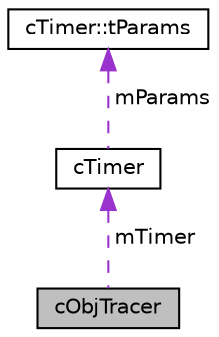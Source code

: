 digraph "cObjTracer"
{
 // LATEX_PDF_SIZE
  edge [fontname="Helvetica",fontsize="10",labelfontname="Helvetica",labelfontsize="10"];
  node [fontname="Helvetica",fontsize="10",shape=record];
  Node1 [label="cObjTracer",height=0.2,width=0.4,color="black", fillcolor="grey75", style="filled", fontcolor="black",tooltip=" "];
  Node2 -> Node1 [dir="back",color="darkorchid3",fontsize="10",style="dashed",label=" mTimer" ,fontname="Helvetica"];
  Node2 [label="cTimer",height=0.2,width=0.4,color="black", fillcolor="white", style="filled",URL="$classc_timer.html",tooltip=" "];
  Node3 -> Node2 [dir="back",color="darkorchid3",fontsize="10",style="dashed",label=" mParams" ,fontname="Helvetica"];
  Node3 [label="cTimer::tParams",height=0.2,width=0.4,color="black", fillcolor="white", style="filled",URL="$structc_timer_1_1t_params.html",tooltip=" "];
}
